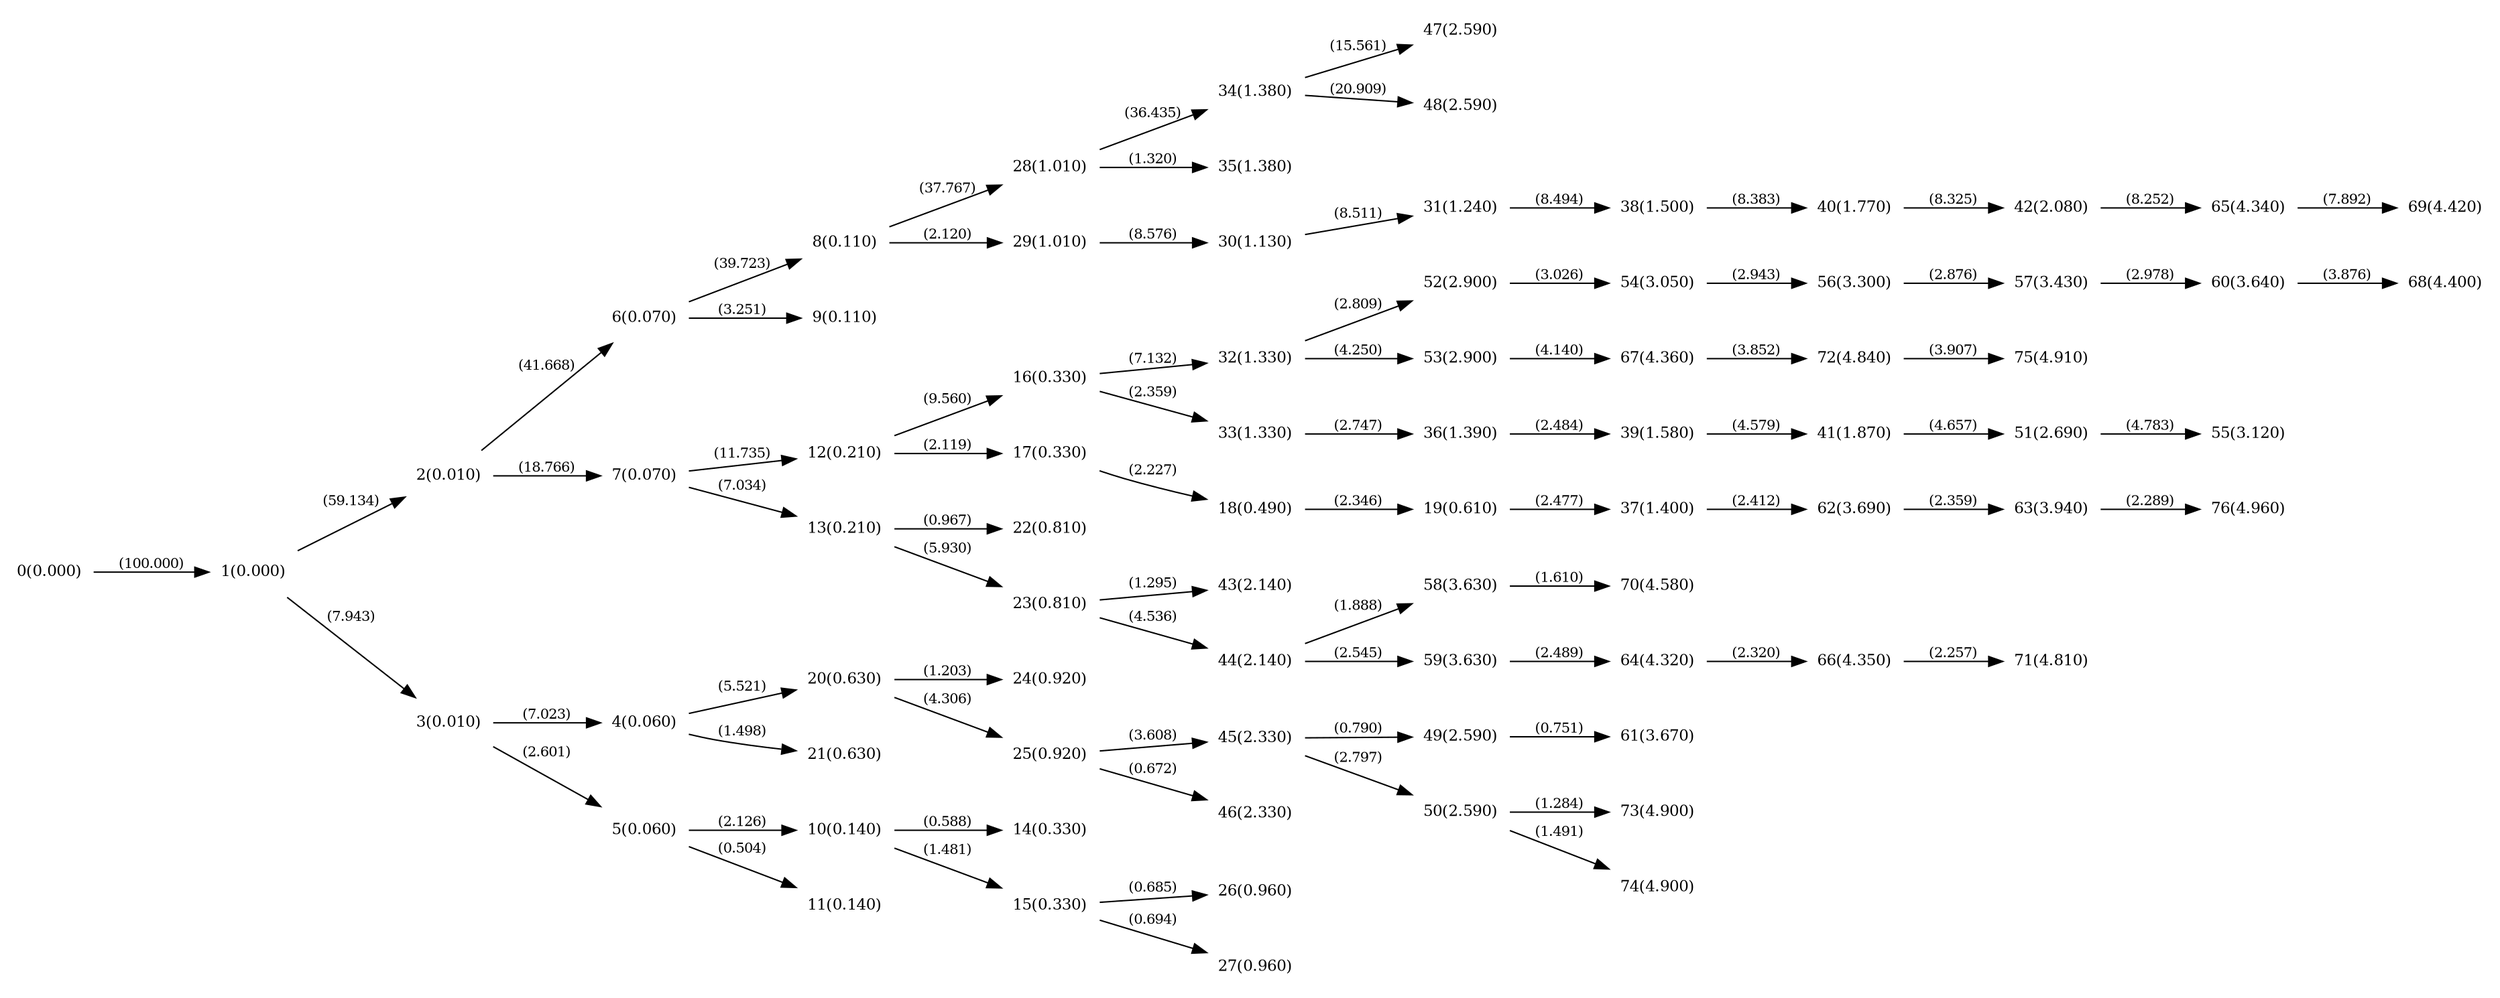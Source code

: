digraph "graph" {

rankdir="LR";
node [shape=plaintext, fontsize=11];
edge [fontsize=10];

0 [label="0(0.000)"];
1 [label="1(0.000)"];
2 [label="2(0.010)"];
3 [label="3(0.010)"];
4 [label="4(0.060)"];
5 [label="5(0.060)"];
6 [label="6(0.070)"];
7 [label="7(0.070)"];
8 [label="8(0.110)"];
9 [label="9(0.110)"];
10 [label="10(0.140)"];
11 [label="11(0.140)"];
12 [label="12(0.210)"];
13 [label="13(0.210)"];
14 [label="14(0.330)"];
15 [label="15(0.330)"];
16 [label="16(0.330)"];
17 [label="17(0.330)"];
18 [label="18(0.490)"];
19 [label="19(0.610)"];
20 [label="20(0.630)"];
21 [label="21(0.630)"];
22 [label="22(0.810)"];
23 [label="23(0.810)"];
24 [label="24(0.920)"];
25 [label="25(0.920)"];
26 [label="26(0.960)"];
27 [label="27(0.960)"];
28 [label="28(1.010)"];
29 [label="29(1.010)"];
30 [label="30(1.130)"];
31 [label="31(1.240)"];
32 [label="32(1.330)"];
33 [label="33(1.330)"];
34 [label="34(1.380)"];
35 [label="35(1.380)"];
36 [label="36(1.390)"];
37 [label="37(1.400)"];
38 [label="38(1.500)"];
39 [label="39(1.580)"];
40 [label="40(1.770)"];
41 [label="41(1.870)"];
42 [label="42(2.080)"];
43 [label="43(2.140)"];
44 [label="44(2.140)"];
45 [label="45(2.330)"];
46 [label="46(2.330)"];
47 [label="47(2.590)"];
48 [label="48(2.590)"];
49 [label="49(2.590)"];
50 [label="50(2.590)"];
51 [label="51(2.690)"];
52 [label="52(2.900)"];
53 [label="53(2.900)"];
54 [label="54(3.050)"];
55 [label="55(3.120)"];
56 [label="56(3.300)"];
57 [label="57(3.430)"];
58 [label="58(3.630)"];
59 [label="59(3.630)"];
60 [label="60(3.640)"];
61 [label="61(3.670)"];
62 [label="62(3.690)"];
63 [label="63(3.940)"];
64 [label="64(4.320)"];
65 [label="65(4.340)"];
66 [label="66(4.350)"];
67 [label="67(4.360)"];
68 [label="68(4.400)"];
69 [label="69(4.420)"];
70 [label="70(4.580)"];
71 [label="71(4.810)"];
72 [label="72(4.840)"];
73 [label="73(4.900)"];
74 [label="74(4.900)"];
75 [label="75(4.910)"];
76 [label="76(4.960)"];

0->1 [label="(100.000)"];
1->2 [label="(59.134)"];
1->3 [label="(7.943)"];
3->4 [label="(7.023)"];
3->5 [label="(2.601)"];
2->6 [label="(41.668)"];
2->7 [label="(18.766)"];
6->8 [label="(39.723)"];
6->9 [label="(3.251)"];
5->10 [label="(2.126)"];
5->11 [label="(0.504)"];
7->12 [label="(11.735)"];
7->13 [label="(7.034)"];
10->14 [label="(0.588)"];
10->15 [label="(1.481)"];
12->16 [label="(9.560)"];
12->17 [label="(2.119)"];
17->18 [label="(2.227)"];
18->19 [label="(2.346)"];
4->20 [label="(5.521)"];
4->21 [label="(1.498)"];
13->22 [label="(0.967)"];
13->23 [label="(5.930)"];
20->24 [label="(1.203)"];
20->25 [label="(4.306)"];
15->26 [label="(0.685)"];
15->27 [label="(0.694)"];
8->28 [label="(37.767)"];
8->29 [label="(2.120)"];
29->30 [label="(8.576)"];
30->31 [label="(8.511)"];
16->32 [label="(7.132)"];
16->33 [label="(2.359)"];
28->34 [label="(36.435)"];
28->35 [label="(1.320)"];
33->36 [label="(2.747)"];
19->37 [label="(2.477)"];
31->38 [label="(8.494)"];
36->39 [label="(2.484)"];
38->40 [label="(8.383)"];
39->41 [label="(4.579)"];
40->42 [label="(8.325)"];
23->43 [label="(1.295)"];
23->44 [label="(4.536)"];
25->45 [label="(3.608)"];
25->46 [label="(0.672)"];
34->47 [label="(15.561)"];
34->48 [label="(20.909)"];
45->49 [label="(0.790)"];
45->50 [label="(2.797)"];
41->51 [label="(4.657)"];
32->52 [label="(2.809)"];
32->53 [label="(4.250)"];
52->54 [label="(3.026)"];
51->55 [label="(4.783)"];
54->56 [label="(2.943)"];
56->57 [label="(2.876)"];
44->58 [label="(1.888)"];
44->59 [label="(2.545)"];
57->60 [label="(2.978)"];
49->61 [label="(0.751)"];
37->62 [label="(2.412)"];
62->63 [label="(2.359)"];
59->64 [label="(2.489)"];
42->65 [label="(8.252)"];
64->66 [label="(2.320)"];
53->67 [label="(4.140)"];
60->68 [label="(3.876)"];
65->69 [label="(7.892)"];
58->70 [label="(1.610)"];
66->71 [label="(2.257)"];
67->72 [label="(3.852)"];
50->73 [label="(1.284)"];
50->74 [label="(1.491)"];
72->75 [label="(3.907)"];
63->76 [label="(2.289)"];

}
